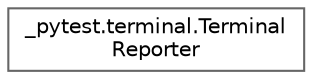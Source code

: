 digraph "Graphical Class Hierarchy"
{
 // LATEX_PDF_SIZE
  bgcolor="transparent";
  edge [fontname=Helvetica,fontsize=10,labelfontname=Helvetica,labelfontsize=10];
  node [fontname=Helvetica,fontsize=10,shape=box,height=0.2,width=0.4];
  rankdir="LR";
  Node0 [id="Node000000",label="_pytest.terminal.Terminal\lReporter",height=0.2,width=0.4,color="grey40", fillcolor="white", style="filled",URL="$class__pytest_1_1terminal_1_1_terminal_reporter.html",tooltip=" "];
}
